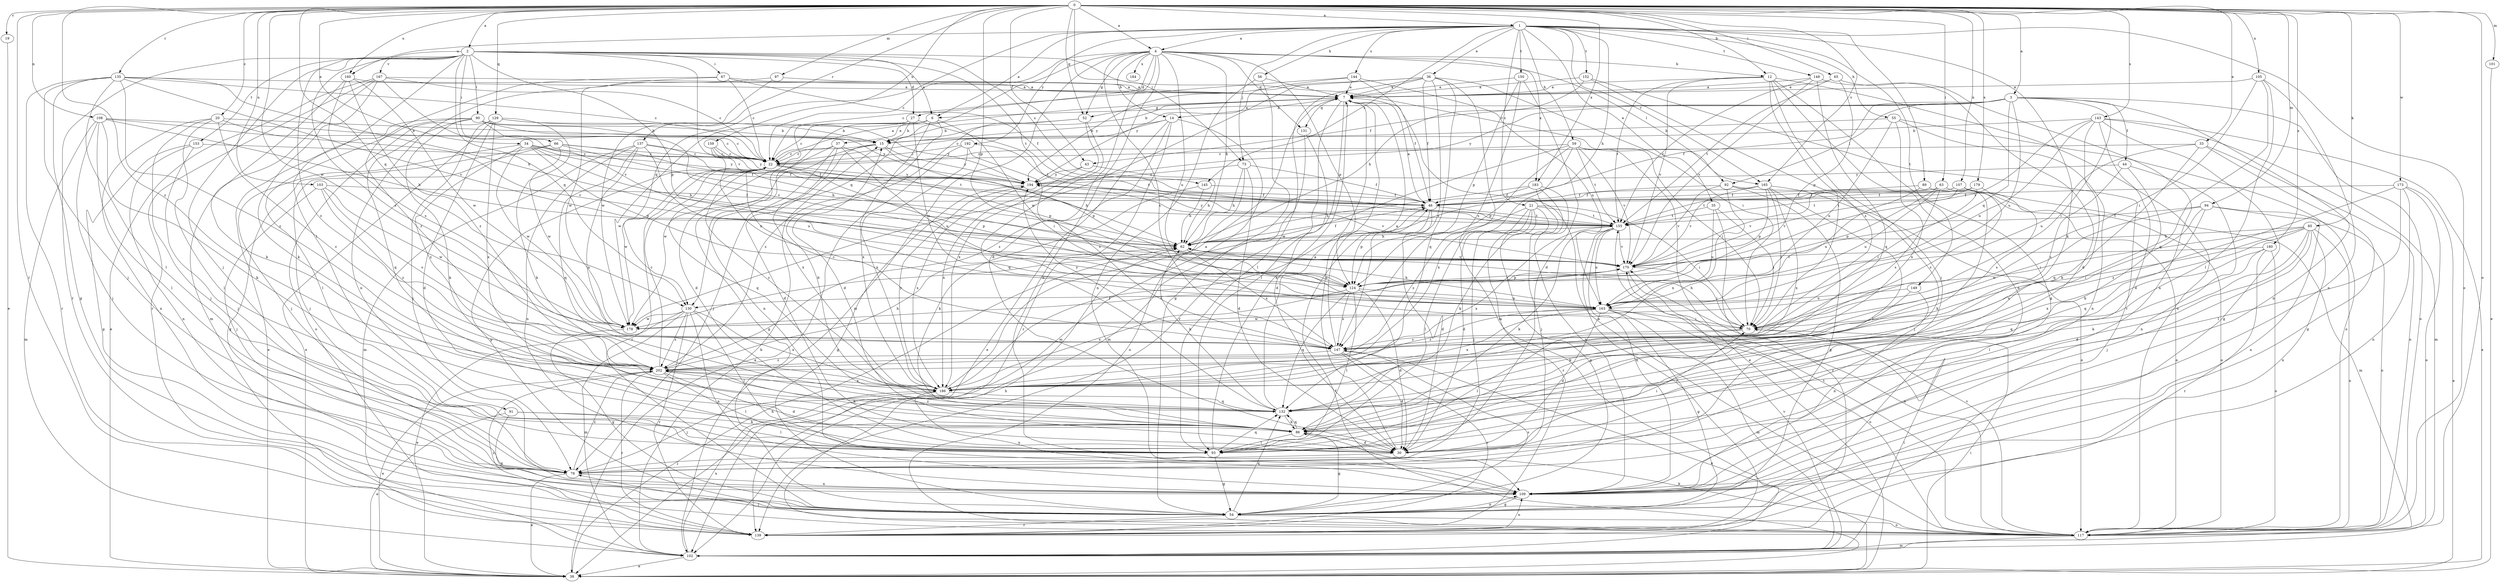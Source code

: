 strict digraph  {
0;
1;
2;
3;
4;
6;
7;
12;
14;
15;
19;
20;
21;
22;
27;
30;
33;
34;
35;
36;
37;
38;
43;
44;
46;
52;
54;
55;
56;
59;
62;
63;
65;
66;
67;
70;
73;
78;
85;
86;
89;
90;
91;
92;
93;
94;
97;
101;
102;
103;
105;
107;
108;
109;
117;
124;
129;
130;
131;
132;
135;
137;
139;
143;
144;
145;
147;
148;
149;
150;
152;
153;
155;
159;
160;
163;
165;
167;
170;
173;
178;
179;
180;
183;
184;
186;
192;
194;
202;
0 -> 1  [label=a];
0 -> 2  [label=a];
0 -> 3  [label=a];
0 -> 4  [label=a];
0 -> 12  [label=b];
0 -> 19  [label=c];
0 -> 20  [label=c];
0 -> 33  [label=e];
0 -> 34  [label=e];
0 -> 43  [label=f];
0 -> 52  [label=g];
0 -> 63  [label=i];
0 -> 65  [label=i];
0 -> 73  [label=j];
0 -> 85  [label=k];
0 -> 94  [label=m];
0 -> 97  [label=m];
0 -> 101  [label=m];
0 -> 103  [label=n];
0 -> 105  [label=n];
0 -> 107  [label=n];
0 -> 108  [label=n];
0 -> 117  [label=o];
0 -> 124  [label=p];
0 -> 129  [label=q];
0 -> 130  [label=q];
0 -> 135  [label=r];
0 -> 137  [label=r];
0 -> 139  [label=r];
0 -> 143  [label=s];
0 -> 159  [label=u];
0 -> 160  [label=u];
0 -> 165  [label=v];
0 -> 173  [label=w];
0 -> 178  [label=w];
0 -> 179  [label=x];
0 -> 180  [label=x];
0 -> 183  [label=x];
0 -> 202  [label=z];
1 -> 4  [label=a];
1 -> 6  [label=a];
1 -> 21  [label=c];
1 -> 35  [label=e];
1 -> 36  [label=e];
1 -> 55  [label=h];
1 -> 56  [label=h];
1 -> 59  [label=h];
1 -> 62  [label=h];
1 -> 73  [label=j];
1 -> 86  [label=k];
1 -> 89  [label=l];
1 -> 117  [label=o];
1 -> 130  [label=q];
1 -> 144  [label=s];
1 -> 145  [label=s];
1 -> 148  [label=t];
1 -> 149  [label=t];
1 -> 150  [label=t];
1 -> 152  [label=t];
1 -> 160  [label=u];
1 -> 165  [label=v];
1 -> 192  [label=y];
2 -> 6  [label=a];
2 -> 27  [label=d];
2 -> 66  [label=i];
2 -> 67  [label=i];
2 -> 78  [label=j];
2 -> 90  [label=l];
2 -> 91  [label=l];
2 -> 124  [label=p];
2 -> 130  [label=q];
2 -> 139  [label=r];
2 -> 145  [label=s];
2 -> 147  [label=s];
2 -> 153  [label=t];
2 -> 155  [label=t];
2 -> 165  [label=v];
2 -> 167  [label=v];
2 -> 170  [label=v];
2 -> 202  [label=z];
3 -> 6  [label=a];
3 -> 43  [label=f];
3 -> 44  [label=f];
3 -> 46  [label=f];
3 -> 70  [label=i];
3 -> 92  [label=l];
3 -> 109  [label=n];
3 -> 117  [label=o];
3 -> 130  [label=q];
3 -> 163  [label=u];
3 -> 194  [label=y];
4 -> 12  [label=b];
4 -> 14  [label=b];
4 -> 22  [label=c];
4 -> 27  [label=d];
4 -> 30  [label=d];
4 -> 52  [label=g];
4 -> 62  [label=h];
4 -> 92  [label=l];
4 -> 102  [label=m];
4 -> 109  [label=n];
4 -> 124  [label=p];
4 -> 130  [label=q];
4 -> 131  [label=q];
4 -> 147  [label=s];
4 -> 163  [label=u];
4 -> 183  [label=x];
4 -> 184  [label=x];
6 -> 22  [label=c];
6 -> 30  [label=d];
6 -> 37  [label=e];
6 -> 70  [label=i];
6 -> 109  [label=n];
6 -> 186  [label=x];
7 -> 14  [label=b];
7 -> 15  [label=b];
7 -> 52  [label=g];
7 -> 93  [label=l];
7 -> 131  [label=q];
7 -> 139  [label=r];
12 -> 7  [label=a];
12 -> 54  [label=g];
12 -> 78  [label=j];
12 -> 109  [label=n];
12 -> 117  [label=o];
12 -> 147  [label=s];
12 -> 155  [label=t];
12 -> 170  [label=v];
14 -> 15  [label=b];
14 -> 22  [label=c];
14 -> 38  [label=e];
14 -> 102  [label=m];
14 -> 139  [label=r];
14 -> 202  [label=z];
15 -> 22  [label=c];
15 -> 30  [label=d];
15 -> 124  [label=p];
15 -> 178  [label=w];
15 -> 194  [label=y];
19 -> 38  [label=e];
20 -> 15  [label=b];
20 -> 78  [label=j];
20 -> 93  [label=l];
20 -> 109  [label=n];
20 -> 170  [label=v];
20 -> 202  [label=z];
21 -> 30  [label=d];
21 -> 54  [label=g];
21 -> 70  [label=i];
21 -> 78  [label=j];
21 -> 93  [label=l];
21 -> 139  [label=r];
21 -> 155  [label=t];
21 -> 202  [label=z];
22 -> 7  [label=a];
22 -> 54  [label=g];
22 -> 62  [label=h];
22 -> 124  [label=p];
22 -> 132  [label=q];
22 -> 178  [label=w];
22 -> 194  [label=y];
27 -> 15  [label=b];
27 -> 30  [label=d];
27 -> 155  [label=t];
27 -> 163  [label=u];
27 -> 178  [label=w];
30 -> 7  [label=a];
30 -> 70  [label=i];
30 -> 78  [label=j];
33 -> 22  [label=c];
33 -> 54  [label=g];
33 -> 117  [label=o];
33 -> 132  [label=q];
33 -> 163  [label=u];
34 -> 22  [label=c];
34 -> 46  [label=f];
34 -> 62  [label=h];
34 -> 78  [label=j];
34 -> 124  [label=p];
34 -> 178  [label=w];
34 -> 194  [label=y];
34 -> 202  [label=z];
35 -> 70  [label=i];
35 -> 139  [label=r];
35 -> 155  [label=t];
35 -> 163  [label=u];
36 -> 7  [label=a];
36 -> 46  [label=f];
36 -> 70  [label=i];
36 -> 93  [label=l];
36 -> 102  [label=m];
36 -> 132  [label=q];
36 -> 147  [label=s];
36 -> 178  [label=w];
36 -> 194  [label=y];
37 -> 22  [label=c];
37 -> 54  [label=g];
37 -> 78  [label=j];
37 -> 124  [label=p];
37 -> 163  [label=u];
37 -> 186  [label=x];
38 -> 46  [label=f];
38 -> 62  [label=h];
38 -> 70  [label=i];
43 -> 62  [label=h];
43 -> 186  [label=x];
43 -> 194  [label=y];
44 -> 86  [label=k];
44 -> 109  [label=n];
44 -> 147  [label=s];
44 -> 194  [label=y];
46 -> 7  [label=a];
46 -> 30  [label=d];
46 -> 124  [label=p];
46 -> 155  [label=t];
52 -> 15  [label=b];
52 -> 132  [label=q];
52 -> 186  [label=x];
52 -> 202  [label=z];
54 -> 22  [label=c];
54 -> 109  [label=n];
54 -> 117  [label=o];
54 -> 132  [label=q];
54 -> 139  [label=r];
54 -> 147  [label=s];
55 -> 15  [label=b];
55 -> 109  [label=n];
55 -> 117  [label=o];
55 -> 163  [label=u];
55 -> 186  [label=x];
56 -> 7  [label=a];
56 -> 54  [label=g];
56 -> 109  [label=n];
59 -> 22  [label=c];
59 -> 38  [label=e];
59 -> 70  [label=i];
59 -> 124  [label=p];
59 -> 155  [label=t];
59 -> 170  [label=v];
59 -> 178  [label=w];
59 -> 186  [label=x];
62 -> 46  [label=f];
62 -> 147  [label=s];
62 -> 170  [label=v];
63 -> 46  [label=f];
63 -> 117  [label=o];
63 -> 124  [label=p];
63 -> 147  [label=s];
63 -> 163  [label=u];
63 -> 170  [label=v];
65 -> 7  [label=a];
65 -> 109  [label=n];
65 -> 124  [label=p];
65 -> 155  [label=t];
66 -> 22  [label=c];
66 -> 46  [label=f];
66 -> 54  [label=g];
66 -> 62  [label=h];
66 -> 78  [label=j];
66 -> 178  [label=w];
67 -> 7  [label=a];
67 -> 22  [label=c];
67 -> 46  [label=f];
67 -> 178  [label=w];
67 -> 202  [label=z];
70 -> 62  [label=h];
70 -> 93  [label=l];
70 -> 147  [label=s];
73 -> 30  [label=d];
73 -> 46  [label=f];
73 -> 62  [label=h];
73 -> 117  [label=o];
73 -> 194  [label=y];
78 -> 38  [label=e];
78 -> 109  [label=n];
78 -> 202  [label=z];
85 -> 30  [label=d];
85 -> 62  [label=h];
85 -> 70  [label=i];
85 -> 78  [label=j];
85 -> 86  [label=k];
85 -> 109  [label=n];
85 -> 117  [label=o];
85 -> 178  [label=w];
85 -> 186  [label=x];
86 -> 30  [label=d];
86 -> 54  [label=g];
86 -> 93  [label=l];
86 -> 132  [label=q];
86 -> 202  [label=z];
89 -> 46  [label=f];
89 -> 86  [label=k];
89 -> 117  [label=o];
89 -> 163  [label=u];
90 -> 15  [label=b];
90 -> 22  [label=c];
90 -> 38  [label=e];
90 -> 86  [label=k];
90 -> 93  [label=l];
90 -> 132  [label=q];
90 -> 170  [label=v];
90 -> 194  [label=y];
91 -> 38  [label=e];
91 -> 54  [label=g];
91 -> 86  [label=k];
91 -> 93  [label=l];
92 -> 46  [label=f];
92 -> 54  [label=g];
92 -> 117  [label=o];
92 -> 170  [label=v];
92 -> 186  [label=x];
93 -> 7  [label=a];
93 -> 54  [label=g];
93 -> 132  [label=q];
94 -> 70  [label=i];
94 -> 109  [label=n];
94 -> 117  [label=o];
94 -> 132  [label=q];
94 -> 155  [label=t];
94 -> 186  [label=x];
97 -> 7  [label=a];
97 -> 109  [label=n];
97 -> 178  [label=w];
101 -> 38  [label=e];
102 -> 15  [label=b];
102 -> 38  [label=e];
102 -> 70  [label=i];
102 -> 170  [label=v];
102 -> 186  [label=x];
103 -> 46  [label=f];
103 -> 78  [label=j];
103 -> 147  [label=s];
103 -> 178  [label=w];
103 -> 202  [label=z];
105 -> 7  [label=a];
105 -> 70  [label=i];
105 -> 93  [label=l];
105 -> 109  [label=n];
105 -> 132  [label=q];
107 -> 46  [label=f];
107 -> 102  [label=m];
107 -> 147  [label=s];
107 -> 155  [label=t];
107 -> 170  [label=v];
108 -> 15  [label=b];
108 -> 22  [label=c];
108 -> 62  [label=h];
108 -> 78  [label=j];
108 -> 86  [label=k];
108 -> 93  [label=l];
108 -> 102  [label=m];
109 -> 54  [label=g];
117 -> 7  [label=a];
117 -> 62  [label=h];
117 -> 78  [label=j];
117 -> 86  [label=k];
117 -> 102  [label=m];
117 -> 155  [label=t];
117 -> 170  [label=v];
124 -> 30  [label=d];
124 -> 93  [label=l];
124 -> 132  [label=q];
124 -> 147  [label=s];
124 -> 163  [label=u];
124 -> 170  [label=v];
124 -> 186  [label=x];
129 -> 15  [label=b];
129 -> 30  [label=d];
129 -> 38  [label=e];
129 -> 78  [label=j];
129 -> 86  [label=k];
129 -> 117  [label=o];
129 -> 186  [label=x];
129 -> 194  [label=y];
130 -> 38  [label=e];
130 -> 93  [label=l];
130 -> 102  [label=m];
130 -> 109  [label=n];
130 -> 139  [label=r];
130 -> 178  [label=w];
130 -> 186  [label=x];
130 -> 202  [label=z];
131 -> 30  [label=d];
131 -> 102  [label=m];
132 -> 7  [label=a];
132 -> 15  [label=b];
132 -> 62  [label=h];
132 -> 86  [label=k];
135 -> 7  [label=a];
135 -> 22  [label=c];
135 -> 54  [label=g];
135 -> 62  [label=h];
135 -> 78  [label=j];
135 -> 93  [label=l];
135 -> 139  [label=r];
135 -> 170  [label=v];
135 -> 202  [label=z];
137 -> 22  [label=c];
137 -> 46  [label=f];
137 -> 102  [label=m];
137 -> 109  [label=n];
137 -> 132  [label=q];
137 -> 163  [label=u];
137 -> 186  [label=x];
139 -> 109  [label=n];
139 -> 202  [label=z];
143 -> 15  [label=b];
143 -> 30  [label=d];
143 -> 38  [label=e];
143 -> 54  [label=g];
143 -> 86  [label=k];
143 -> 102  [label=m];
143 -> 163  [label=u];
143 -> 170  [label=v];
144 -> 7  [label=a];
144 -> 22  [label=c];
144 -> 46  [label=f];
144 -> 163  [label=u];
144 -> 194  [label=y];
145 -> 46  [label=f];
145 -> 62  [label=h];
145 -> 86  [label=k];
147 -> 7  [label=a];
147 -> 22  [label=c];
147 -> 30  [label=d];
147 -> 38  [label=e];
147 -> 139  [label=r];
147 -> 194  [label=y];
147 -> 202  [label=z];
148 -> 7  [label=a];
148 -> 30  [label=d];
148 -> 132  [label=q];
148 -> 155  [label=t];
148 -> 170  [label=v];
149 -> 86  [label=k];
149 -> 109  [label=n];
149 -> 163  [label=u];
150 -> 7  [label=a];
150 -> 30  [label=d];
150 -> 124  [label=p];
150 -> 147  [label=s];
152 -> 7  [label=a];
152 -> 62  [label=h];
152 -> 70  [label=i];
152 -> 139  [label=r];
153 -> 22  [label=c];
153 -> 54  [label=g];
153 -> 78  [label=j];
153 -> 109  [label=n];
155 -> 62  [label=h];
155 -> 86  [label=k];
155 -> 109  [label=n];
155 -> 139  [label=r];
155 -> 163  [label=u];
155 -> 170  [label=v];
155 -> 186  [label=x];
155 -> 194  [label=y];
159 -> 22  [label=c];
159 -> 155  [label=t];
159 -> 163  [label=u];
159 -> 194  [label=y];
160 -> 7  [label=a];
160 -> 86  [label=k];
160 -> 147  [label=s];
160 -> 178  [label=w];
160 -> 202  [label=z];
163 -> 30  [label=d];
163 -> 54  [label=g];
163 -> 62  [label=h];
163 -> 70  [label=i];
163 -> 102  [label=m];
163 -> 117  [label=o];
163 -> 178  [label=w];
163 -> 186  [label=x];
163 -> 202  [label=z];
165 -> 46  [label=f];
165 -> 70  [label=i];
165 -> 78  [label=j];
165 -> 93  [label=l];
165 -> 124  [label=p];
165 -> 170  [label=v];
165 -> 186  [label=x];
167 -> 7  [label=a];
167 -> 22  [label=c];
167 -> 38  [label=e];
167 -> 86  [label=k];
167 -> 102  [label=m];
167 -> 139  [label=r];
167 -> 170  [label=v];
170 -> 70  [label=i];
170 -> 117  [label=o];
170 -> 124  [label=p];
173 -> 38  [label=e];
173 -> 46  [label=f];
173 -> 93  [label=l];
173 -> 109  [label=n];
173 -> 117  [label=o];
173 -> 202  [label=z];
178 -> 54  [label=g];
178 -> 170  [label=v];
179 -> 46  [label=f];
179 -> 70  [label=i];
179 -> 147  [label=s];
179 -> 155  [label=t];
180 -> 93  [label=l];
180 -> 117  [label=o];
180 -> 132  [label=q];
180 -> 139  [label=r];
180 -> 170  [label=v];
183 -> 46  [label=f];
183 -> 62  [label=h];
183 -> 78  [label=j];
183 -> 86  [label=k];
183 -> 109  [label=n];
186 -> 7  [label=a];
186 -> 22  [label=c];
186 -> 46  [label=f];
186 -> 78  [label=j];
186 -> 109  [label=n];
186 -> 132  [label=q];
186 -> 194  [label=y];
192 -> 22  [label=c];
192 -> 38  [label=e];
192 -> 147  [label=s];
192 -> 155  [label=t];
192 -> 186  [label=x];
194 -> 46  [label=f];
194 -> 54  [label=g];
194 -> 170  [label=v];
194 -> 186  [label=x];
202 -> 22  [label=c];
202 -> 30  [label=d];
202 -> 38  [label=e];
202 -> 62  [label=h];
202 -> 86  [label=k];
202 -> 93  [label=l];
202 -> 139  [label=r];
202 -> 186  [label=x];
}
